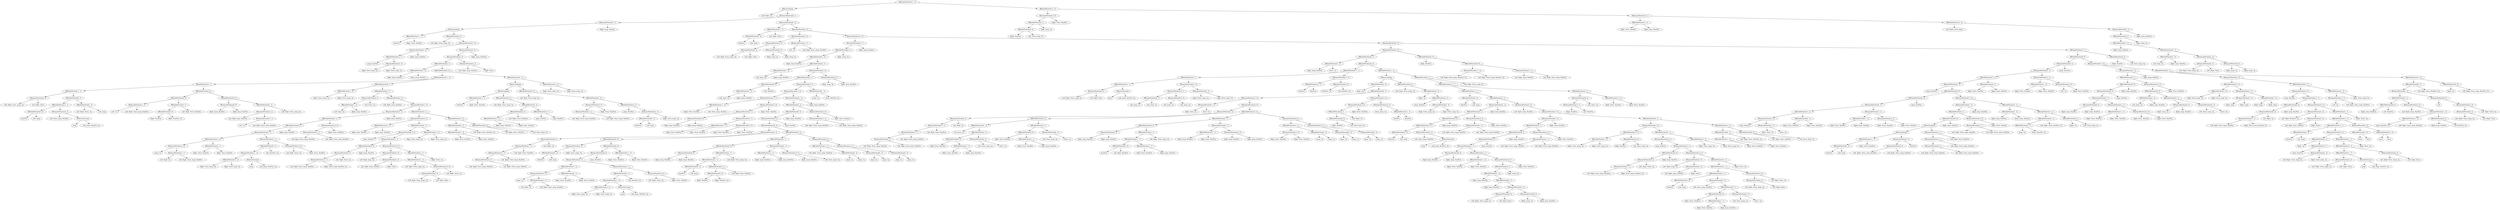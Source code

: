 digraph G {
  1 [ label="IfEnemyAtPosition(-1, -1)" ];
  2 [ label="IfMarioCanJump" ];
  3 [ label="Left, Right, Up" ];
  4 [ label="IfEnemyAtPosition(0, 1)" ];
  5 [ label="IfEnemyAtPosition(0, -1)" ];
  6 [ label="IfMarioCanJump" ];
  7 [ label="IfBlockAtPosition(-1, -1)" ];
  8 [ label="Run/Fire" ];
  9 [ label="Right, Down, Run/Fire" ];
  10 [ label="IfBlockAtPosition(2, 2)" ];
  11 [ label="Left, Right, Down, Jump, Up" ];
  12 [ label="IfEnemyAtPosition(-1, 0)" ];
  13 [ label="IfEnemyAtPosition(0, -1)" ];
  14 [ label="IfBlockAtPosition(-2, 1)" ];
  15 [ label="Jump, Run/Fire" ];
  16 [ label="IfEnemyAtPosition(2, -2)" ];
  17 [ label="Right, Down, Jump, Up" ];
  18 [ label="Right, Down, Jump, Up" ];
  19 [ label="Right, Jump, Run/Fire" ];
  20 [ label="IfEnemyAtPosition(1, 0)" ];
  21 [ label="IfEnemyAtPosition(1, 0)" ];
  22 [ label="IfBlockAtPosition(2, 1)" ];
  23 [ label="IfBlockAtPosition(1, -2)" ];
  24 [ label="Right, Jump, Run/Fire" ];
  25 [ label="Down, Jump, Run/Fire" ];
  26 [ label="IfBlockAtPosition(2, 0)" ];
  27 [ label="IfBlockAtPosition(-1, -1)" ];
  28 [ label="IfBlockAtPosition(1, 1)" ];
  29 [ label="IfBlockAtPosition(-1, -1)" ];
  30 [ label="IfEnemyAtPosition(2, 2)" ];
  31 [ label="Left, Right, Down, Jump, Up" ];
  32 [ label="Left, Right, Down" ];
  33 [ label="IfBlockAtPosition(0, 1)" ];
  34 [ label="IfBlockAtPosition(-2, -1)" ];
  35 [ label="IfBlockAtPosition(0, -2)" ];
  36 [ label="Run/Fire" ];
  37 [ label="Left, Jump" ];
  38 [ label="IfEnemyAtPosition(1, 2)" ];
  39 [ label="Left, Down, Jump, Run/Fire" ];
  40 [ label="IfMarioOnGround" ];
  41 [ label="Jump" ];
  42 [ label="Left, Jump, Run/Fire, Up" ];
  43 [ label="IfBlockAtPosition(1, -2)" ];
  44 [ label="Left, Right, Down, Up" ];
  45 [ label="Left, Jump" ];
  46 [ label="IfBlockAtPosition(2, 2)" ];
  47 [ label="IfBlockAtPosition(2, 0)" ];
  48 [ label="IfEnemyAtPosition(-1, 1)" ];
  49 [ label="Left, Up" ];
  50 [ label="Left, Right, Down, Jump, Run/Fire" ];
  51 [ label="IfBlockAtPosition(1, 1)" ];
  52 [ label="IfBlockAtPosition(2, 0)" ];
  53 [ label="Right, Run/Fire" ];
  54 [ label="Right, Run/Fire, Up" ];
  55 [ label="Left, Right, Down, Run/Fire" ];
  56 [ label="IfBlockAtPosition(0, 0)" ];
  57 [ label="IfEnemyAtPosition(0, 0)" ];
  58 [ label="Right, Jump, Run/Fire" ];
  59 [ label="Right, Jump, Run/Fire" ];
  60 [ label="IfBlockAtPosition(2, -1)" ];
  61 [ label="IfEnemyAtPosition(1, 2)" ];
  62 [ label="Left, Right, Jump, Run/Fire" ];
  63 [ label="IfEnemyAtPosition(-1, 1)" ];
  64 [ label="Left, Up" ];
  65 [ label="Left, Right, Down, Jump, Run/Fire" ];
  66 [ label="Left, Right, Down, Jump, Up" ];
  67 [ label="IfBlockAtPosition(0, 1)" ];
  68 [ label="IfBlockAtPosition(-1, 2)" ];
  69 [ label="Right, Down, Jump, Up" ];
  70 [ label="Right, Down, Jump, Up" ];
  71 [ label="IfBlockAtPosition(1, 1)" ];
  72 [ label="IfEnemyAtPosition(0, 2)" ];
  73 [ label="IfBlockAtPosition(1, -2)" ];
  74 [ label="Left, Jump, Up" ];
  75 [ label="Right, Jump, Run/Fire" ];
  76 [ label="Left, Down, Up" ];
  77 [ label="IfEnemyAtPosition(1, 2)" ];
  78 [ label="Left, Right, Jump, Run/Fire" ];
  79 [ label="IfEnemyAtPosition(-1, 0)" ];
  80 [ label="IfEnemyAtPosition(1, -2)" ];
  81 [ label="IfBlockAtPosition(1, 1)" ];
  82 [ label="IfBlockAtPosition(0, 0)" ];
  83 [ label="IfEnemyAtPosition(2, -1)" ];
  84 [ label="IfBlockAtPosition(-1, 2)" ];
  85 [ label="IfEnemyAtPosition(-2, 2)" ];
  86 [ label="Jump, Up" ];
  87 [ label="IfEnemyAtPosition(-1, 1)" ];
  88 [ label="Left, Right, Up" ];
  89 [ label="Left, Right, Down, Jump, Run/Fire" ];
  90 [ label="IfBlockAtPosition(2, -1)" ];
  91 [ label="Right, Down, Run/Fire" ];
  92 [ label="Right, Down, Run/Fire" ];
  93 [ label="IfEnemyAtPosition(-1, 1)" ];
  94 [ label="IfBlockAtPosition(0, -1)" ];
  95 [ label="IfEnemyAtPosition(-1, -2)" ];
  96 [ label="IfBlockAtPosition(-1, 2)" ];
  97 [ label="Right, Down, Jump, Up" ];
  98 [ label="Right, Down, Jump, Up" ];
  99 [ label="IfMarioOnGround" ];
  100 [ label="Jump" ];
  101 [ label="Left, Jump, Run/Fire, Up" ];
  102 [ label="Left, Run/Fire, Up" ];
  103 [ label="IfEnemyAtPosition(-2, 0)" ];
  104 [ label="Left, Right, Down, Up" ];
  105 [ label="Right, Down, Run/Fire" ];
  106 [ label="Right, Jump, Run/Fire" ];
  107 [ label="IfEnemyAtPosition(-2, 0)" ];
  108 [ label="IfEnemyAtPosition(-1, 1)" ];
  109 [ label="Left, Right, Down, Jump, Run/Fire" ];
  110 [ label="Left, Right, Down, Jump, Run/Fire" ];
  111 [ label="Right, Down, Run/Fire" ];
  112 [ label="Right, Jump, Run/Fire" ];
  113 [ label="IfBlockAtPosition(1, 1)" ];
  114 [ label="IfEnemyAtPosition(-2, 2)" ];
  115 [ label="IfBlockAtPosition(-2, -1)" ];
  116 [ label="Right, Jump, Run/Fire" ];
  117 [ label="Right, Jump, Run/Fire" ];
  118 [ label="IfBlockAtPosition(2, -1)" ];
  119 [ label="IfEnemyAtPosition(-2, 2)" ];
  120 [ label="Jump, Run/Fire" ];
  121 [ label="IfEnemyAtPosition(-1, 1)" ];
  122 [ label="IfBlockAtPosition(0, 0)" ];
  123 [ label="IfEnemyAtPosition(0, 2)" ];
  124 [ label="IfEnemyAtPosition(-1, 1)" ];
  125 [ label="Left, Right, Down, Jump, Run/Fire" ];
  126 [ label="Right, Down, Jump, Run/Fire, Up" ];
  127 [ label="Left, Right, Down, Up" ];
  128 [ label="Right, Jump, Run/Fire" ];
  129 [ label="IfEnemyAtPosition(-2, 2)" ];
  130 [ label="IfEnemyAtPosition(1, 0)" ];
  131 [ label="Left, Right, Jump, Up" ];
  132 [ label="IfEnemyAtPosition(1, 2)" ];
  133 [ label="Left, Right, Jump, Run/Fire" ];
  134 [ label="Right, Down" ];
  135 [ label="IfBlockAtPosition(1, -1)" ];
  136 [ label="IfBlockAtPosition(-2, -1)" ];
  137 [ label="Left, Right, Down, Jump, Up" ];
  138 [ label="IfEnemyAtPosition(-2, 0)" ];
  139 [ label="IfEnemyAtPosition(2, 2)" ];
  140 [ label="Left, Right, Down, Jump, Up" ];
  141 [ label="Left, Right, Down" ];
  142 [ label="Left, Right, Down, Up" ];
  143 [ label="Right, Down, Up" ];
  144 [ label="IfBlockAtPosition(-1, 2)" ];
  145 [ label="Right, Down, Jump, Up" ];
  146 [ label="Right, Down, Jump, Up" ];
  147 [ label="IfBlockAtPosition(-1, 2)" ];
  148 [ label="IfBlockAtPosition(0, -1)" ];
  149 [ label="IfBlockAtPosition(-1, -2)" ];
  150 [ label="Right, Down, Run/Fire" ];
  151 [ label="Right, Down, Run/Fire" ];
  152 [ label="Left, Right, Down, Run/Fire, Up" ];
  153 [ label="IfBlockAtPosition(2, 0)" ];
  154 [ label="Left, Right, Down, Run/Fire" ];
  155 [ label="Left, Down, Jump, Up" ];
  156 [ label="IfBlockAtPosition(1, -1)" ];
  157 [ label="IfMarioCanJump" ];
  158 [ label="IfMarioCanJump" ];
  159 [ label="IfBlockAtPosition(-1, -1)" ];
  160 [ label="Run/Fire" ];
  161 [ label="Right, Down, Run/Fire" ];
  162 [ label="IfBlockAtPosition(2, 2)" ];
  163 [ label="Left, Right, Down, Jump, Up" ];
  164 [ label="IfBlockAtPosition(1, 2)" ];
  165 [ label="IfBlockAtPosition(2, 0)" ];
  166 [ label="IfBlockAtPosition(-2, -1)" ];
  167 [ label="Right, Jump, Run/Fire" ];
  168 [ label="Right, Jump, Run/Fire" ];
  169 [ label="Left, Right, Down, Run/Fire" ];
  170 [ label="IfBlockAtPosition(-2, 1)" ];
  171 [ label="Jump, Run/Fire" ];
  172 [ label="Jump, Run/Fire" ];
  173 [ label="IfBlockAtPosition(2, 2)" ];
  174 [ label="Left, Right, Down, Jump, Up" ];
  175 [ label="IfBlockAtPosition(1, 2)" ];
  176 [ label="IfEnemyAtPosition(-2, 0)" ];
  177 [ label="IfEnemyAtPosition(-1, 1)" ];
  178 [ label="Left, Right, Down, Jump, Run/Fire" ];
  179 [ label="Left, Right, Down, Jump, Run/Fire" ];
  180 [ label="Right, Down, Run/Fire" ];
  181 [ label="IfBlockAtPosition(-2, 1)" ];
  182 [ label="Jump, Run/Fire" ];
  183 [ label="IfEnemyAtPosition(2, -2)" ];
  184 [ label="IfBlockAtPosition(0, -2)" ];
  185 [ label="Run/Fire" ];
  186 [ label="Left, Jump" ];
  187 [ label="Right, Down, Jump, Up" ];
  188 [ label="IfBlockAtPosition(-1, 2)" ];
  189 [ label="Right, Down, Jump, Up" ];
  190 [ label="Right, Down, Jump, Up" ];
  191 [ label="IfEnemyAtPosition(1, 2)" ];
  192 [ label="Left, Right, Jump, Run/Fire" ];
  193 [ label="Right, Down" ];
  194 [ label="Right, Jump, Run/Fire" ];
  195 [ label="Right, Jump, Run/Fire" ];
  196 [ label="IfEnemyAtPosition(0, -2)" ];
  197 [ label="IfBlockAtPosition(-1, -1)" ];
  198 [ label="IfBlockAtPosition(0, -2)" ];
  199 [ label="Run/Fire" ];
  200 [ label="Left, Jump" ];
  201 [ label="Left, Right, Down" ];
  202 [ label="IfEnemyAtPosition(1, 0)" ];
  203 [ label="IfEnemyAtPosition(1, 2)" ];
  204 [ label="IfEnemyAtPosition(2, -2)" ];
  205 [ label="IfEnemyAtPosition(2, 2)" ];
  206 [ label="Left, Right, Down, Jump, Up" ];
  207 [ label="Left, Right, Down" ];
  208 [ label="IfEnemyAtPosition(0, 2)" ];
  209 [ label="Right, Jump, Up" ];
  210 [ label="Right, Jump, Up" ];
  211 [ label="IfEnemyAtPosition(-1, 1)" ];
  212 [ label="Left, Up" ];
  213 [ label="Left, Right, Down, Jump, Run/Fire" ];
  214 [ label="IfEnemyAtPosition(-1, 0)" ];
  215 [ label="IfEnemyAtPosition(0, -1)" ];
  216 [ label="IfBlockAtPosition(2, 1)" ];
  217 [ label="IfBlockAtPosition(1, -2)" ];
  218 [ label="Right, Jump, Run/Fire" ];
  219 [ label="IfBlockAtPosition(2, -1)" ];
  220 [ label="IfBlockAtPosition(1, -2)" ];
  221 [ label="Left, Jump, Up" ];
  222 [ label="Right, Jump, Run/Fire" ];
  223 [ label="IfEnemyAtPosition(2, -2)" ];
  224 [ label="IfBlockAtPosition(0, -1)" ];
  225 [ label="IfBlockAtPosition(0, 0)" ];
  226 [ label="IfBlockAtPosition(1, -2)" ];
  227 [ label="Left, Jump, Up" ];
  228 [ label="Right, Jump, Run/Fire" ];
  229 [ label="Left, Run/Fire" ];
  230 [ label="IfEnemyAtPosition(-2, 2)" ];
  231 [ label="IfEnemyAtPosition(-1, 2)" ];
  232 [ label="IfEnemyAtPosition(-1, 1)" ];
  233 [ label="IfBlockAtPosition(-1, -2)" ];
  234 [ label="Right, Down, Run/Fire" ];
  235 [ label="Left, Down, Jump, Run/Fire" ];
  236 [ label="IfEnemyAtPosition(-2, 0)" ];
  237 [ label="IfEnemyAtPosition(2, -1)" ];
  238 [ label="IfEnemyAtPosition(0, 0)" ];
  239 [ label="Right, Jump, Run/Fire" ];
  240 [ label="Right, Jump, Run/Fire" ];
  241 [ label="IfEnemyAtPosition(-1, 1)" ];
  242 [ label="IfBlockAtPosition(-1, -2)" ];
  243 [ label="Right, Down, Run/Fire" ];
  244 [ label="Right, Down, Run/Fire" ];
  245 [ label="IfEnemyAtPosition(-2, 0)" ];
  246 [ label="Right, Down, Run/Fire" ];
  247 [ label="Right, Down, Run/Fire" ];
  248 [ label="Right, Down, Run/Fire" ];
  249 [ label="IfEnemyAtPosition(1, -2)" ];
  250 [ label="IfBlockAtPosition(1, 1)" ];
  251 [ label="IfBlockAtPosition(0, 0)" ];
  252 [ label="IfEnemyAtPosition(0, 2)" ];
  253 [ label="IfEnemyAtPosition(2, 0)" ];
  254 [ label="IfEnemyAtPosition(1, 2)" ];
  255 [ label="IfEnemyAtPosition(0, 2)" ];
  256 [ label="IfEnemyAtPosition(-1, 1)" ];
  257 [ label="IfEnemyAtPosition(-1, 1)" ];
  258 [ label="IfEnemyAtPosition(2, 2)" ];
  259 [ label="Left, Right, Down, Jump, Run/Fire" ];
  260 [ label="Left, Right, Down, Jump, Run/Fire" ];
  261 [ label="Left, Right, Down, Jump, Run/Fire" ];
  262 [ label="Left, Right, Down, Run/Fire" ];
  263 [ label="Left, Right, Up" ];
  264 [ label="IfBlockAtPosition(2, 0)" ];
  265 [ label="IfEnemyAtPosition(2, -2)" ];
  266 [ label="IfBlockAtPosition(0, -2)" ];
  267 [ label="Run/Fire" ];
  268 [ label="Left, Jump" ];
  269 [ label="Right, Down, Jump, Up" ];
  270 [ label="IfBlockAtPosition(0, 0)" ];
  271 [ label="IfEnemyAtPosition(0, 2)" ];
  272 [ label="IfEnemyAtPosition(2, -1)" ];
  273 [ label="IfBlockAtPosition(-1, 2)" ];
  274 [ label="IfEnemyAtPosition(-2, 2)" ];
  275 [ label="Jump, Up" ];
  276 [ label="IfEnemyAtPosition(-1, 1)" ];
  277 [ label="Left, Right, Up" ];
  278 [ label="Left, Right, Down, Jump, Run/Fire" ];
  279 [ label="IfBlockAtPosition(2, -1)" ];
  280 [ label="Right, Down, Run/Fire" ];
  281 [ label="Right, Down, Run/Fire" ];
  282 [ label="IfEnemyAtPosition(-1, 1)" ];
  283 [ label="IfBlockAtPosition(0, -1)" ];
  284 [ label="IfEnemyAtPosition(-1, -2)" ];
  285 [ label="IfBlockAtPosition(-1, 2)" ];
  286 [ label="Right, Down, Jump, Up" ];
  287 [ label="Right, Down, Jump, Up" ];
  288 [ label="IfMarioOnGround" ];
  289 [ label="Jump" ];
  290 [ label="Left, Jump, Run/Fire, Up" ];
  291 [ label="Left, Run/Fire, Up" ];
  292 [ label="IfEnemyAtPosition(-2, 0)" ];
  293 [ label="Left, Right, Down, Up" ];
  294 [ label="Right, Down, Run/Fire" ];
  295 [ label="Jump, Run/Fire" ];
  296 [ label="IfBlockAtPosition(-1, -2)" ];
  297 [ label="Right, Down, Run/Fire" ];
  298 [ label="Right, Down, Run/Fire" ];
  299 [ label="IfBlockAtPosition(-2, 2)" ];
  300 [ label="IfBlockAtPosition(2, -1)" ];
  301 [ label="IfBlockAtPosition(0, 0)" ];
  302 [ label="IfEnemyAtPosition(0, 0)" ];
  303 [ label="Right, Jump, Run/Fire" ];
  304 [ label="Right, Jump, Run/Fire" ];
  305 [ label="IfBlockAtPosition(2, -1)" ];
  306 [ label="IfBlockAtPosition(-2, -1)" ];
  307 [ label="IfBlockAtPosition(0, -2)" ];
  308 [ label="Run/Fire" ];
  309 [ label="Left, Jump" ];
  310 [ label="IfBlockAtPosition(1, 1)" ];
  311 [ label="IfBlockAtPosition(2, 0)" ];
  312 [ label="Right, Run/Fire" ];
  313 [ label="Right, Run/Fire, Up" ];
  314 [ label="Left, Right, Down, Run/Fire" ];
  315 [ label="Left, Right, Down, Jump, Up" ];
  316 [ label="IfEnemyAtPosition(2, -1)" ];
  317 [ label="IfBlockAtPosition(-2, -1)" ];
  318 [ label="Right, Jump, Run/Fire" ];
  319 [ label="Right, Jump, Run/Fire" ];
  320 [ label="IfEnemyAtPosition(-2, 0)" ];
  321 [ label="Right, Jump, Run/Fire" ];
  322 [ label="Left, Down, Jump, Up" ];
  323 [ label="IfEnemyAtPosition(2, 2)" ];
  324 [ label="IfBlockAtPosition(-2, -1)" ];
  325 [ label="Left, Right, Down, Jump, Run/Fire" ];
  326 [ label="IfBlockAtPosition(0, -2)" ];
  327 [ label="Jump, Up" ];
  328 [ label="Jump, Up" ];
  329 [ label="IfEnemyAtPosition(-2, 1)" ];
  330 [ label="IfEnemyAtPosition(0, -2)" ];
  331 [ label="Jump, Up" ];
  332 [ label="Jump, Up" ];
  333 [ label="IfEnemyAtPosition(2, -2)" ];
  334 [ label="Jump, Up" ];
  335 [ label="Jump, Up" ];
  336 [ label="Jump, Run/Fire" ];
  337 [ label="Right, Jump, Run/Fire" ];
  338 [ label="IfEnemyAtPosition(-2, 0)" ];
  339 [ label="IfEnemyAtPosition(-1, 1)" ];
  340 [ label="Left, Right, Down, Jump, Run/Fire" ];
  341 [ label="Left, Right, Down, Jump, Run/Fire" ];
  342 [ label="Right, Down, Run/Fire" ];
  343 [ label="Right, Jump, Run/Fire" ];
  344 [ label="IfBlockAtPosition(1, -1)" ];
  345 [ label="Jump, Up" ];
  346 [ label="Down, Run/Fire, Up" ];
  347 [ label="IfEnemyAtPosition(0, 2)" ];
  348 [ label="Right, Jump, Up" ];
  349 [ label="Right, Jump, Run/Fire" ];
  350 [ label="Right, Jump, Up" ];
  351 [ label="Right, Jump, Run/Fire" ];
  352 [ label="IfEnemyAtPosition(1, 0)" ];
  353 [ label="IfEnemyAtPosition(1, 0)" ];
  354 [ label="IfBlockAtPosition(2, 1)" ];
  355 [ label="IfBlockAtPosition(1, -2)" ];
  356 [ label="Right, Jump, Run/Fire" ];
  357 [ label="Down, Up" ];
  358 [ label="IfBlockAtPosition(2, 0)" ];
  359 [ label="IfBlockAtPosition(-1, -1)" ];
  360 [ label="IfBlockAtPosition(1, 1)" ];
  361 [ label="IfBlockAtPosition(-1, -1)" ];
  362 [ label="IfEnemyAtPosition(2, 2)" ];
  363 [ label="Left, Right, Down, Jump, Up" ];
  364 [ label="Left, Right, Down" ];
  365 [ label="IfMarioOnGround" ];
  366 [ label="Jump" ];
  367 [ label="Left, Jump, Run/Fire, Up" ];
  368 [ label="IfEnemyAtPosition(-2, -2)" ];
  369 [ label="IfEnemyAtPosition(-2, 1)" ];
  370 [ label="IfBlockAtPosition(0, -1)" ];
  371 [ label="Left, Jump, Up" ];
  372 [ label="Left, Jump, Up" ];
  373 [ label="IfEnemyAtPosition(1, 0)" ];
  374 [ label="Left, Jump, Up" ];
  375 [ label="Left, Jump, Up" ];
  376 [ label="IfEnemyAtPosition(2, -2)" ];
  377 [ label="Right, Down, Jump, Up" ];
  378 [ label="Right, Down, Jump, Up" ];
  379 [ label="IfEnemyAtPosition(-1, 2)" ];
  380 [ label="IfBlockAtPosition(-2, -1)" ];
  381 [ label="Run/Fire" ];
  382 [ label="Run/Fire" ];
  383 [ label="IfBlockAtPosition(2, 0)" ];
  384 [ label="Run/Fire, Up" ];
  385 [ label="Left, Run/Fire, Up" ];
  386 [ label="IfBlockAtPosition(1, -1)" ];
  387 [ label="IfMarioCanJump" ];
  388 [ label="IfBlockAtPosition(1, 2)" ];
  389 [ label="Right, Up" ];
  390 [ label="IfBlockAtPosition(2, -1)" ];
  391 [ label="IfEnemyAtPosition(-1, 0)" ];
  392 [ label="IfEnemyAtPosition(-1, 1)" ];
  393 [ label="Right, Down, Up" ];
  394 [ label="Down, Up" ];
  395 [ label="IfEnemyAtPosition(2, 0)" ];
  396 [ label="IfEnemyAtPosition(1, 2)" ];
  397 [ label="IfEnemyAtPosition(0, 2)" ];
  398 [ label="IfEnemyAtPosition(-1, 1)" ];
  399 [ label="IfEnemyAtPosition(-1, 1)" ];
  400 [ label="IfEnemyAtPosition(2, 2)" ];
  401 [ label="Left, Right, Down, Jump, Run/Fire" ];
  402 [ label="Left, Right, Down, Jump, Run/Fire" ];
  403 [ label="Left, Right, Down, Jump, Run/Fire" ];
  404 [ label="Left, Right, Down, Run/Fire" ];
  405 [ label="Left, Right, Up" ];
  406 [ label="IfBlockAtPosition(2, 0)" ];
  407 [ label="IfBlockAtPosition(1, -2)" ];
  408 [ label="Left, Jump, Up" ];
  409 [ label="IfBlockAtPosition(1, 1)" ];
  410 [ label="IfBlockAtPosition(0, 0)" ];
  411 [ label="Right, Down, Run/Fire" ];
  412 [ label="IfBlockAtPosition(-1, 1)" ];
  413 [ label="Right, Down, Run/Fire" ];
  414 [ label="Right, Jump, Run/Fire" ];
  415 [ label="IfEnemyAtPosition(0, -2)" ];
  416 [ label="Left, Down, Jump, Up" ];
  417 [ label="Down, Up" ];
  418 [ label="IfBlockAtPosition(1, 1)" ];
  419 [ label="IfBlockAtPosition(0, 0)" ];
  420 [ label="Right, Down, Run/Fire" ];
  421 [ label="IfBlockAtPosition(-1, 1)" ];
  422 [ label="Right, Down, Run/Fire" ];
  423 [ label="Right, Jump, Run/Fire" ];
  424 [ label="IfEnemyAtPosition(0, -2)" ];
  425 [ label="Left, Down, Jump, Up" ];
  426 [ label="Down, Up" ];
  427 [ label="IfBlockAtPosition(-2, 2)" ];
  428 [ label="IfBlockAtPosition(2, -1)" ];
  429 [ label="IfBlockAtPosition(0, 0)" ];
  430 [ label="IfEnemyAtPosition(0, 0)" ];
  431 [ label="Right, Jump, Run/Fire" ];
  432 [ label="Right, Jump, Run/Fire" ];
  433 [ label="IfBlockAtPosition(2, -1)" ];
  434 [ label="IfBlockAtPosition(-2, -1)" ];
  435 [ label="IfBlockAtPosition(0, -2)" ];
  436 [ label="Run/Fire" ];
  437 [ label="Left, Right, Run/Fire" ];
  438 [ label="IfBlockAtPosition(-1, 1)" ];
  439 [ label="Right, Down, Run/Fire" ];
  440 [ label="Right, Jump, Run/Fire" ];
  441 [ label="Left, Right, Down, Jump, Up" ];
  442 [ label="IfEnemyAtPosition(2, -1)" ];
  443 [ label="IfBlockAtPosition(-2, -1)" ];
  444 [ label="Right, Jump, Run/Fire" ];
  445 [ label="Right, Jump, Run/Fire" ];
  446 [ label="IfEnemyAtPosition(-2, 0)" ];
  447 [ label="Right, Jump, Run/Fire" ];
  448 [ label="Right, Jump, Run/Fire" ];
  449 [ label="IfEnemyAtPosition(2, 2)" ];
  450 [ label="IfBlockAtPosition(-2, -1)" ];
  451 [ label="IfEnemyAtPosition(-2, 0)" ];
  452 [ label="Right, Down, Run/Fire" ];
  453 [ label="Right, Down, Run/Fire" ];
  454 [ label="IfBlockAtPosition(0, -2)" ];
  455 [ label="Jump, Up" ];
  456 [ label="Jump, Up" ];
  457 [ label="IfEnemyAtPosition(-2, 1)" ];
  458 [ label="IfEnemyAtPosition(0, -2)" ];
  459 [ label="Jump, Up" ];
  460 [ label="Jump, Up" ];
  461 [ label="IfEnemyAtPosition(2, -2)" ];
  462 [ label="Jump, Up" ];
  463 [ label="Jump, Up" ];
  464 [ label="IfEnemyAtPosition(-2, 2)" ];
  465 [ label="IfEnemyAtPosition(-2, 0)" ];
  466 [ label="IfBlockAtPosition(2, 1)" ];
  467 [ label="IfBlockAtPosition(2, 0)" ];
  468 [ label="Right, Run/Fire" ];
  469 [ label="Left, Down, Jump, Up" ];
  470 [ label="Left, Right, Up" ];
  471 [ label="Right, Down, Run/Fire" ];
  472 [ label="IfEnemyAtPosition(-2, 2)" ];
  473 [ label="Down, Jump, Up" ];
  474 [ label="IfBlockAtPosition(-1, -1)" ];
  475 [ label="Run/Fire" ];
  476 [ label="Run/Fire" ];
  477 [ label="IfBlockAtPosition(2, 2)" ];
  478 [ label="Left, Right, Down, Jump, Up" ];
  479 [ label="IfBlockAtPosition(1, 2)" ];
  480 [ label="Right, Up" ];
  481 [ label="IfBlockAtPosition(-2, 1)" ];
  482 [ label="Jump, Run/Fire" ];
  483 [ label="IfEnemyAtPosition(2, -2)" ];
  484 [ label="Right, Down, Jump, Up" ];
  485 [ label="Right, Down, Jump, Up" ];
  486 [ label="IfBlockAtPosition(2, -1)" ];
  487 [ label="IfBlockAtPosition(-2, -1)" ];
  488 [ label="IfBlockAtPosition(-2, -1)" ];
  489 [ label="IfBlockAtPosition(0, -2)" ];
  490 [ label="Run/Fire" ];
  491 [ label="Left, Jump" ];
  492 [ label="IfBlockAtPosition(1, 1)" ];
  493 [ label="IfEnemyAtPosition(1, -2)" ];
  494 [ label="IfBlockAtPosition(1, 1)" ];
  495 [ label="IfBlockAtPosition(0, 0)" ];
  496 [ label="IfBlockAtPosition(-2, -1)" ];
  497 [ label="IfBlockAtPosition(0, -2)" ];
  498 [ label="Run/Fire" ];
  499 [ label="Left, Jump" ];
  500 [ label="IfEnemyAtPosition(1, 2)" ];
  501 [ label="Left, Down, Jump, Run/Fire" ];
  502 [ label="IfMarioOnGround" ];
  503 [ label="Jump" ];
  504 [ label="Left, Jump, Run/Fire, Up" ];
  505 [ label="Right, Jump, Run/Fire" ];
  506 [ label="IfEnemyAtPosition(-2, 0)" ];
  507 [ label="IfEnemyAtPosition(-1, 1)" ];
  508 [ label="Left, Right, Down, Jump, Run/Fire" ];
  509 [ label="Left, Right, Down, Jump, Run/Fire" ];
  510 [ label="Right, Down, Run/Fire" ];
  511 [ label="Right, Jump, Run/Fire" ];
  512 [ label="IfEnemyAtPosition(1, 2)" ];
  513 [ label="Left, Right, Jump, Run/Fire" ];
  514 [ label="IfEnemyAtPosition(-1, 0)" ];
  515 [ label="IfEnemyAtPosition(1, -2)" ];
  516 [ label="IfBlockAtPosition(1, 1)" ];
  517 [ label="IfBlockAtPosition(0, 0)" ];
  518 [ label="IfEnemyAtPosition(0, 2)" ];
  519 [ label="IfEnemyAtPosition(2, -1)" ];
  520 [ label="IfEnemyAtPosition(0, 0)" ];
  521 [ label="Right, Jump, Run/Fire" ];
  522 [ label="Right, Jump, Run/Fire" ];
  523 [ label="IfEnemyAtPosition(-1, 1)" ];
  524 [ label="IfBlockAtPosition(-1, -2)" ];
  525 [ label="Right, Down, Run/Fire" ];
  526 [ label="Right, Down, Run/Fire" ];
  527 [ label="IfEnemyAtPosition(-2, 0)" ];
  528 [ label="IfBlockAtPosition(2, 1)" ];
  529 [ label="IfBlockAtPosition(1, -2)" ];
  530 [ label="Right, Jump, Run/Fire" ];
  531 [ label="IfBlockAtPosition(2, -1)" ];
  532 [ label="Right, Jump, Run/Fire" ];
  533 [ label="IfEnemyAtPosition(2, -2)" ];
  534 [ label="IfEnemyAtPosition(2, 2)" ];
  535 [ label="Left, Right, Down, Jump, Up" ];
  536 [ label="Left, Right, Down" ];
  537 [ label="IfEnemyAtPosition(0, 2)" ];
  538 [ label="Right, Jump, Up" ];
  539 [ label="Right, Jump, Run/Fire" ];
  540 [ label="Right, Jump, Up" ];
  541 [ label="Right, Down, Run/Fire" ];
  542 [ label="Jump, Run/Fire" ];
  543 [ label="Right, Jump, Run/Fire" ];
  544 [ label="IfEnemyAtPosition(-2, 0)" ];
  545 [ label="IfEnemyAtPosition(-1, 1)" ];
  546 [ label="Left, Right, Down, Jump, Run/Fire" ];
  547 [ label="Left, Right, Down, Jump, Run/Fire" ];
  548 [ label="Right, Down, Run/Fire" ];
  549 [ label="Right, Jump, Run/Fire" ];
  550 [ label="IfBlockAtPosition(1, 1)" ];
  551 [ label="IfEnemyAtPosition(-2, 2)" ];
  552 [ label="IfBlockAtPosition(-1, 2)" ];
  553 [ label="IfBlockAtPosition(-1, 2)" ];
  554 [ label="Right, Down, Jump, Up" ];
  555 [ label="Right, Down, Jump, Up" ];
  556 [ label="IfBlockAtPosition(2, 0)" ];
  557 [ label="Right, Run/Fire" ];
  558 [ label="Left, Down, Jump, Up" ];
  559 [ label="IfBlockAtPosition(2, -1)" ];
  560 [ label="IfEnemyAtPosition(-2, 2)" ];
  561 [ label="Jump, Run/Fire" ];
  562 [ label="IfEnemyAtPosition(-1, 1)" ];
  563 [ label="IfBlockAtPosition(0, 0)" ];
  564 [ label="IfEnemyAtPosition(0, 2)" ];
  565 [ label="IfEnemyAtPosition(-1, 1)" ];
  566 [ label="Left, Right, Down, Jump, Run/Fire" ];
  567 [ label="Right, Down, Jump, Run/Fire, Up" ];
  568 [ label="Left, Right, Down, Up" ];
  569 [ label="Right, Jump, Run/Fire" ];
  570 [ label="IfEnemyAtPosition(-2, 2)" ];
  571 [ label="IfEnemyAtPosition(1, 0)" ];
  572 [ label="Left, Right, Jump, Up" ];
  573 [ label="IfEnemyAtPosition(1, 2)" ];
  574 [ label="Left, Right, Jump, Run/Fire" ];
  575 [ label="Right, Down" ];
  576 [ label="IfBlockAtPosition(1, -1)" ];
  577 [ label="IfBlockAtPosition(-2, -1)" ];
  578 [ label="IfBlockAtPosition(-2, -1)" ];
  579 [ label="IfBlockAtPosition(0, -2)" ];
  580 [ label="Run/Fire" ];
  581 [ label="Left, Jump" ];
  582 [ label="IfEnemyAtPosition(1, 2)" ];
  583 [ label="Left, Down, Jump, Run/Fire" ];
  584 [ label="IfBlockAtPosition(1, 1)" ];
  585 [ label="IfBlockAtPosition(0, 0)" ];
  586 [ label="Right, Down, Run/Fire" ];
  587 [ label="IfBlockAtPosition(-1, 1)" ];
  588 [ label="Right, Down, Run/Fire" ];
  589 [ label="Right, Jump, Run/Fire" ];
  590 [ label="IfEnemyAtPosition(0, -2)" ];
  591 [ label="Left, Down, Jump, Up" ];
  592 [ label="Down, Up" ];
  593 [ label="IfEnemyAtPosition(-2, 0)" ];
  594 [ label="IfEnemyAtPosition(2, 2)" ];
  595 [ label="Left, Right, Down, Jump, Up" ];
  596 [ label="Left, Right, Down" ];
  597 [ label="Left, Right, Down, Up" ];
  598 [ label="Right, Down, Up" ];
  599 [ label="IfBlockAtPosition(-1, 2)" ];
  600 [ label="Right, Down, Jump, Up" ];
  601 [ label="Right, Down, Jump, Up" ];
  602 [ label="IfBlockAtPosition(-1, 2)" ];
  603 [ label="IfBlockAtPosition(0, -1)" ];
  604 [ label="IfBlockAtPosition(-1, -2)" ];
  605 [ label="Right, Down, Run/Fire" ];
  606 [ label="Right, Down, Run/Fire" ];
  607 [ label="Left, Right, Down, Run/Fire, Up" ];
  608 [ label="IfBlockAtPosition(2, 0)" ];
  609 [ label="Left, Right, Down, Run/Fire" ];
  610 [ label="Left, Down, Jump, Up" ];
  611 [ label="IfBlockAtPosition(1, 1)" ];
  612 [ label="IfEnemyAtPosition(0, 2)" ];
  613 [ label="IfEnemyAtPosition(-2, 1)" ];
  614 [ label="Right, Run/Fire" ];
  615 [ label="Left, Run/Fire" ];
  616 [ label="Left, Down, Up" ];
  617 [ label="IfBlockAtPosition(-1, -2)" ];
  618 [ label="Right, Down, Run/Fire" ];
  619 [ label="Right, Down, Run/Fire" ];
  620 [ label="Left, Right, Down, Jump, Up" ];
  621 [ label="IfBlockAtPosition(2, 0)" ];
  622 [ label="Right, Run/Fire" ];
  623 [ label="IfBlockAtPosition(0, 0)" ];
  624 [ label="IfEnemyAtPosition(-1, -2)" ];
  625 [ label="Left, Right, Down, Jump, Run/Fire, Up" ];
  626 [ label="Left, Right, Down, Jump, Run/Fire, Up" ];
  627 [ label="IfEnemyAtPosition(-1, 1)" ];
  628 [ label="Left, Right, Jump, Run/Fire" ];
  629 [ label="Left, Right, Down, Jump, Run/Fire" ];
  630 [ label="IfBlockAtPosition(1, 1)" ];
  631 [ label="IfBlockAtPosition(0, 0)" ];
  632 [ label="IfEnemyAtPosition(0, 2)" ];
  633 [ label="IfEnemyAtPosition(2, -1)" ];
  634 [ label="IfBlockAtPosition(-1, 2)" ];
  635 [ label="IfEnemyAtPosition(-2, 2)" ];
  636 [ label="Jump, Run/Fire" ];
  637 [ label="IfBlockAtPosition(0, 0)" ];
  638 [ label="IfEnemyAtPosition(0, 2)" ];
  639 [ label="IfEnemyAtPosition(2, -1)" ];
  640 [ label="IfBlockAtPosition(-1, 2)" ];
  641 [ label="IfEnemyAtPosition(-2, 2)" ];
  642 [ label="Jump, Run/Fire" ];
  643 [ label="IfEnemyAtPosition(-1, 1)" ];
  644 [ label="Right, Down, Up" ];
  645 [ label="Down, Up" ];
  646 [ label="IfBlockAtPosition(2, -1)" ];
  647 [ label="Right, Down, Run/Fire" ];
  648 [ label="Right, Down, Run/Fire" ];
  649 [ label="IfEnemyAtPosition(-1, 1)" ];
  650 [ label="IfBlockAtPosition(-1, -2)" ];
  651 [ label="Right, Down, Run/Fire" ];
  652 [ label="Right, Down, Run/Fire" ];
  653 [ label="IfEnemyAtPosition(-2, 0)" ];
  654 [ label="Right, Down, Run/Fire" ];
  655 [ label="Right, Down, Run/Fire" ];
  656 [ label="Jump, Run/Fire" ];
  657 [ label="IfEnemyAtPosition(-1, 0)" ];
  658 [ label="IfEnemyAtPosition(1, -2)" ];
  659 [ label="IfBlockAtPosition(1, 1)" ];
  660 [ label="IfBlockAtPosition(0, 0)" ];
  661 [ label="IfMarioCanJump" ];
  662 [ label="IfMarioCanJump" ];
  663 [ label="IfBlockAtPosition(-1, -1)" ];
  664 [ label="IfBlockAtPosition(0, -2)" ];
  665 [ label="Run/Fire" ];
  666 [ label="Left, Jump" ];
  667 [ label="Right, Down, Run/Fire" ];
  668 [ label="IfEnemyAtPosition(1, 2)" ];
  669 [ label="IfEnemyAtPosition(2, 2)" ];
  670 [ label="Left, Right, Down, Jump, Run/Fire" ];
  671 [ label="Left, Right, Down, Jump, Run/Fire" ];
  672 [ label="Run/Fire" ];
  673 [ label="IfEnemyAtPosition(-1, 1)" ];
  674 [ label="IfEnemyAtPosition(-1, 1)" ];
  675 [ label="IfEnemyAtPosition(2, 2)" ];
  676 [ label="Left, Right, Down, Jump, Run/Fire" ];
  677 [ label="Left, Right, Down, Jump, Run/Fire" ];
  678 [ label="Left, Right, Down, Jump, Run/Fire" ];
  679 [ label="Left, Right, Down, Run/Fire" ];
  680 [ label="Right, Jump, Run/Fire" ];
  681 [ label="IfEnemyAtPosition(-2, 0)" ];
  682 [ label="IfEnemyAtPosition(-1, 1)" ];
  683 [ label="Left, Right, Down, Jump, Run/Fire" ];
  684 [ label="Left, Right, Down, Jump, Run/Fire" ];
  685 [ label="Right, Down, Run/Fire" ];
  686 [ label="Right, Jump, Run/Fire" ];
  687 [ label="IfBlockAtPosition(1, 1)" ];
  688 [ label="IfBlockAtPosition(1, -2)" ];
  689 [ label="Right, Jump, Run/Fire" ];
  690 [ label="Down, Jump, Run/Fire" ];
  691 [ label="IfBlockAtPosition(-1, 2)" ];
  692 [ label="IfBlockAtPosition(0, -1)" ];
  693 [ label="IfBlockAtPosition(1, -1)" ];
  694 [ label="Jump, Up" ];
  695 [ label="Down, Run/Fire, Up" ];
  696 [ label="Left, Right, Down, Run/Fire, Up" ];
  697 [ label="IfBlockAtPosition(2, 0)" ];
  698 [ label="Right, Up" ];
  699 [ label="Left, Down, Jump, Up" ];
  700 [ label="IfBlockAtPosition(2, -1)" ];
  701 [ label="Right, Down, Run/Fire" ];
  702 [ label="Right, Down, Run/Fire" ];
  703 [ label="IfEnemyAtPosition(-1, 1)" ];
  704 [ label="IfBlockAtPosition(-1, -2)" ];
  705 [ label="Right, Down, Run/Fire" ];
  706 [ label="Right, Down, Run/Fire" ];
  707 [ label="IfEnemyAtPosition(-2, 0)" ];
  708 [ label="Left, Up" ];
  709 [ label="Right, Down, Run/Fire" ];
  710 [ label="Jump, Run/Fire" ];
  711 [ label="IfEnemyAtPosition(-1, 0)" ];
  712 [ label="IfEnemyAtPosition(1, -2)" ];
  713 [ label="IfBlockAtPosition(1, 1)" ];
  714 [ label="IfBlockAtPosition(0, 0)" ];
  715 [ label="IfEnemyAtPosition(0, 2)" ];
  716 [ label="IfEnemyAtPosition(2, -1)" ];
  717 [ label="IfEnemyAtPosition(0, 0)" ];
  718 [ label="Right, Jump, Run/Fire" ];
  719 [ label="Right, Jump, Run/Fire" ];
  720 [ label="IfEnemyAtPosition(-1, 1)" ];
  721 [ label="IfBlockAtPosition(-1, -2)" ];
  722 [ label="Right, Down, Run/Fire" ];
  723 [ label="Right, Down, Run/Fire" ];
  724 [ label="IfEnemyAtPosition(-2, 0)" ];
  725 [ label="Right, Down, Run/Fire" ];
  726 [ label="Right, Down, Run/Fire" ];
  727 [ label="Jump, Run/Fire" ];
  728 [ label="Right, Jump, Run/Fire" ];
  729 [ label="IfEnemyAtPosition(-2, 0)" ];
  730 [ label="IfBlockAtPosition(2, 0)" ];
  731 [ label="IfBlockAtPosition(1, -2)" ];
  732 [ label="Left, Jump, Up" ];
  733 [ label="Right, Jump, Run/Fire" ];
  734 [ label="IfBlockAtPosition(1, 1)" ];
  735 [ label="IfEnemyAtPosition(0, 2)" ];
  736 [ label="Right, Jump, Up" ];
  737 [ label="Right, Jump, Run/Fire" ];
  738 [ label="IfEnemyAtPosition(0, -2)" ];
  739 [ label="Left, Down, Jump, Up" ];
  740 [ label="Down, Up" ];
  741 [ label="Right, Down, Run/Fire" ];
  742 [ label="Right, Jump, Run/Fire" ];
  743 [ label="IfBlockAtPosition(1, 1)" ];
  744 [ label="IfEnemyAtPosition(-2, 2)" ];
  745 [ label="IfBlockAtPosition(-1, 2)" ];
  746 [ label="IfBlockAtPosition(-1, 2)" ];
  747 [ label="Right, Down, Jump, Up" ];
  748 [ label="Right, Down, Jump, Up" ];
  749 [ label="IfEnemyAtPosition(-1, 1)" ];
  750 [ label="IfEnemyAtPosition(-1, 2)" ];
  751 [ label="Right, Jump" ];
  752 [ label="Right, Jump" ];
  753 [ label="IfBlockAtPosition(1, -2)" ];
  754 [ label="Right, Jump" ];
  755 [ label="Right, Jump" ];
  756 [ label="IfBlockAtPosition(2, -1)" ];
  757 [ label="IfEnemyAtPosition(-2, 2)" ];
  758 [ label="Jump, Run/Fire" ];
  759 [ label="IfEnemyAtPosition(-1, 1)" ];
  760 [ label="IfBlockAtPosition(0, 0)" ];
  761 [ label="IfEnemyAtPosition(0, 2)" ];
  762 [ label="IfEnemyAtPosition(-1, 1)" ];
  763 [ label="Left, Right, Down, Jump, Run/Fire" ];
  764 [ label="Right, Down, Jump, Run/Fire, Up" ];
  765 [ label="Left, Right, Up" ];
  766 [ label="Right, Jump, Run/Fire" ];
  767 [ label="IfEnemyAtPosition(-2, 2)" ];
  768 [ label="IfEnemyAtPosition(1, 0)" ];
  769 [ label="Left, Right, Run/Fire, Up" ];
  770 [ label="IfEnemyAtPosition(1, 2)" ];
  771 [ label="Left, Right, Jump, Run/Fire" ];
  772 [ label="Right, Down" ];
  773 [ label="IfBlockAtPosition(1, -1)" ];
  774 [ label="IfBlockAtPosition(-2, -1)" ];
  775 [ label="IfBlockAtPosition(-2, -1)" ];
  776 [ label="IfBlockAtPosition(0, -2)" ];
  777 [ label="Run/Fire" ];
  778 [ label="Left, Jump" ];
  779 [ label="IfEnemyAtPosition(-2, 2)" ];
  780 [ label="IfBlockAtPosition(1, 2)" ];
  781 [ label="Right, Up" ];
  782 [ label="IfBlockAtPosition(-2, 1)" ];
  783 [ label="Jump, Run/Fire" ];
  784 [ label="IfEnemyAtPosition(2, -2)" ];
  785 [ label="Left, Right, Down, Jump, Up" ];
  786 [ label="Right, Down, Jump, Up" ];
  787 [ label="IfBlockAtPosition(1, -1)" ];
  788 [ label="IfBlockAtPosition(-2, -1)" ];
  789 [ label="IfBlockAtPosition(-1, -1)" ];
  790 [ label="IfEnemyAtPosition(2, 2)" ];
  791 [ label="Left, Right, Down, Jump, Up" ];
  792 [ label="Left, Right, Down" ];
  793 [ label="IfMarioOnGround" ];
  794 [ label="Jump" ];
  795 [ label="Left, Jump, Run/Fire, Up" ];
  796 [ label="IfEnemyAtPosition(2, 2)" ];
  797 [ label="Left, Right, Down, Jump, Up" ];
  798 [ label="Left, Right, Down" ];
  799 [ label="Right, Down, Up" ];
  800 [ label="IfEnemyAtPosition(1, 0)" ];
  801 [ label="IfBlockAtPosition(-2, 2)" ];
  802 [ label="None" ];
  803 [ label="None" ];
  804 [ label="IfEnemyAtPosition(-1, 0)" ];
  805 [ label="None" ];
  806 [ label="None" ];
  807 [ label="Right, Down, Up" ];
  808 [ label="IfBlockAtPosition(-1, 2)" ];
  809 [ label="IfEnemyAtPosition(-1, 1)" ];
  810 [ label="Left, Up" ];
  811 [ label="Left, Right, Down, Jump, Run/Fire" ];
  812 [ label="Right, Down, Jump, Up" ];
  813 [ label="IfBlockAtPosition(-1, 2)" ];
  814 [ label="IfBlockAtPosition(0, -1)" ];
  815 [ label="IfEnemyAtPosition(2, -2)" ];
  816 [ label="IfBlockAtPosition(0, -1)" ];
  817 [ label="IfBlockAtPosition(0, 0)" ];
  818 [ label="Right, Jump, Run/Fire" ];
  819 [ label="Left, Run/Fire" ];
  820 [ label="IfEnemyAtPosition(1, 2)" ];
  821 [ label="Left, Right, Jump, Run/Fire" ];
  822 [ label="IfEnemyAtPosition(-1, -2)" ];
  823 [ label="IfBlockAtPosition(-1, -2)" ];
  824 [ label="Jump, Run/Fire, Up" ];
  825 [ label="Left, Right, Down, Jump, Run/Fire" ];
  826 [ label="IfBlockAtPosition(2, 0)" ];
  827 [ label="Right, Jump, Run/Fire" ];
  828 [ label="Left, Run/Fire, Up" ];
  829 [ label="IfEnemyAtPosition(0, 2)" ];
  830 [ label="Left" ];
  831 [ label="IfEnemyAtPosition(-2, 0)" ];
  832 [ label="IfEnemyAtPosition(2, 2)" ];
  833 [ label="Left, Right, Down, Jump, Up" ];
  834 [ label="Left, Right, Down" ];
  835 [ label="Left, Right, Down, Up" ];
  836 [ label="Left, Right, Down, Run/Fire, Up" ];
  837 [ label="IfBlockAtPosition(2, 0)" ];
  838 [ label="Right, Up" ];
  839 [ label="Left, Right, Down, Jump, Run/Fire, Up" ];
  840 [ label="IfBlockAtPosition(2, 0)" ];
  841 [ label="Right, Run/Fire" ];
  842 [ label="Left, Down, Jump, Up" ];
  843 [ label="IfBlockAtPosition(-2, -2)" ];
  844 [ label="IfEnemyAtPosition(-2, 0)" ];
  845 [ label="IfBlockAtPosition(2, 1)" ];
  846 [ label="IfBlockAtPosition(2, 0)" ];
  847 [ label="Right, Run/Fire" ];
  848 [ label="Left, Down, Jump, Up" ];
  849 [ label="Right, Jump, Up" ];
  850 [ label="Right, Down, Run/Fire" ];
  851 [ label="IfEnemyAtPosition(-2, 1)" ];
  852 [ label="IfBlockAtPosition(-1, 1)" ];
  853 [ label="Right, Down, Run/Fire" ];
  854 [ label="Right, Jump, Run/Fire" ];
  855 [ label="IfBlockAtPosition(-2, -2)" ];
  856 [ label="Left, Right, Down, Jump" ];
  857 [ label="IfEnemyAtPosition(0, -1)" ];
  858 [ label="IfBlockAtPosition(2, 1)" ];
  859 [ label="IfBlockAtPosition(1, -2)" ];
  860 [ label="Right, Jump, Run/Fire" ];
  861 [ label="IfBlockAtPosition(2, -1)" ];
  862 [ label="IfBlockAtPosition(1, -2)" ];
  863 [ label="Left, Jump, Up" ];
  864 [ label="Right, Jump, Run/Fire" ];
  865 [ label="IfEnemyAtPosition(2, -2)" ];
  866 [ label="IfEnemyAtPosition(2, 2)" ];
  867 [ label="Left, Right, Down, Jump, Up" ];
  868 [ label="Left, Right, Down" ];
  869 [ label="IfEnemyAtPosition(0, 2)" ];
  870 [ label="Right, Jump, Up" ];
  871 [ label="Right, Jump, Up" ];
  872 [ label="Right, Jump, Up" ];
  873 [ label="Right, Jump, Run/Fire" ];
  7 -> 8;
  7 -> 9;
  16 -> 17;
  16 -> 18;
  14 -> 15;
  14 -> 16;
  13 -> 14;
  13 -> 19;
  23 -> 24;
  23 -> 25;
  30 -> 31;
  30 -> 32;
  35 -> 36;
  35 -> 37;
  40 -> 41;
  40 -> 42;
  38 -> 39;
  38 -> 40;
  34 -> 35;
  34 -> 38;
  43 -> 44;
  43 -> 45;
  33 -> 34;
  33 -> 43;
  29 -> 30;
  29 -> 33;
  48 -> 49;
  48 -> 50;
  52 -> 53;
  52 -> 54;
  51 -> 52;
  51 -> 55;
  47 -> 48;
  47 -> 51;
  57 -> 58;
  57 -> 59;
  63 -> 64;
  63 -> 65;
  61 -> 62;
  61 -> 63;
  60 -> 61;
  60 -> 66;
  56 -> 57;
  56 -> 60;
  46 -> 47;
  46 -> 56;
  28 -> 29;
  28 -> 46;
  68 -> 69;
  68 -> 70;
  73 -> 74;
  73 -> 75;
  72 -> 73;
  72 -> 76;
  87 -> 88;
  87 -> 89;
  85 -> 86;
  85 -> 87;
  90 -> 91;
  90 -> 92;
  84 -> 85;
  84 -> 90;
  96 -> 97;
  96 -> 98;
  99 -> 100;
  99 -> 101;
  95 -> 96;
  95 -> 99;
  94 -> 95;
  94 -> 102;
  103 -> 104;
  103 -> 105;
  93 -> 94;
  93 -> 103;
  83 -> 84;
  83 -> 93;
  82 -> 83;
  82 -> 106;
  108 -> 109;
  108 -> 110;
  107 -> 108;
  107 -> 111;
  81 -> 82;
  81 -> 107;
  80 -> 81;
  80 -> 112;
  115 -> 116;
  115 -> 117;
  124 -> 125;
  124 -> 126;
  123 -> 124;
  123 -> 127;
  122 -> 123;
  122 -> 128;
  132 -> 133;
  132 -> 134;
  130 -> 131;
  130 -> 132;
  139 -> 140;
  139 -> 141;
  138 -> 139;
  138 -> 142;
  136 -> 137;
  136 -> 138;
  135 -> 136;
  135 -> 143;
  129 -> 130;
  129 -> 135;
  121 -> 122;
  121 -> 129;
  119 -> 120;
  119 -> 121;
  144 -> 145;
  144 -> 146;
  118 -> 119;
  118 -> 144;
  114 -> 115;
  114 -> 118;
  149 -> 150;
  149 -> 151;
  148 -> 149;
  148 -> 152;
  153 -> 154;
  153 -> 155;
  147 -> 148;
  147 -> 153;
  113 -> 114;
  113 -> 147;
  79 -> 80;
  79 -> 113;
  77 -> 78;
  77 -> 79;
  71 -> 72;
  71 -> 77;
  67 -> 68;
  67 -> 71;
  27 -> 28;
  27 -> 67;
  159 -> 160;
  159 -> 161;
  166 -> 167;
  166 -> 168;
  165 -> 166;
  165 -> 169;
  170 -> 171;
  170 -> 172;
  164 -> 165;
  164 -> 170;
  162 -> 163;
  162 -> 164;
  158 -> 159;
  158 -> 162;
  177 -> 178;
  177 -> 179;
  176 -> 177;
  176 -> 180;
  184 -> 185;
  184 -> 186;
  183 -> 184;
  183 -> 187;
  181 -> 182;
  181 -> 183;
  175 -> 176;
  175 -> 181;
  173 -> 174;
  173 -> 175;
  157 -> 158;
  157 -> 173;
  188 -> 189;
  188 -> 190;
  156 -> 157;
  156 -> 188;
  26 -> 27;
  26 -> 156;
  22 -> 23;
  22 -> 26;
  191 -> 192;
  191 -> 193;
  21 -> 22;
  21 -> 191;
  20 -> 21;
  20 -> 194;
  12 -> 13;
  12 -> 20;
  10 -> 11;
  10 -> 12;
  6 -> 7;
  6 -> 10;
  5 -> 6;
  5 -> 195;
  198 -> 199;
  198 -> 200;
  197 -> 198;
  197 -> 201;
  205 -> 206;
  205 -> 207;
  208 -> 209;
  208 -> 210;
  204 -> 205;
  204 -> 208;
  211 -> 212;
  211 -> 213;
  203 -> 204;
  203 -> 211;
  220 -> 221;
  220 -> 222;
  226 -> 227;
  226 -> 228;
  225 -> 226;
  225 -> 229;
  233 -> 234;
  233 -> 235;
  238 -> 239;
  238 -> 240;
  242 -> 243;
  242 -> 244;
  245 -> 246;
  245 -> 247;
  241 -> 242;
  241 -> 245;
  237 -> 238;
  237 -> 241;
  236 -> 237;
  236 -> 248;
  232 -> 233;
  232 -> 236;
  258 -> 259;
  258 -> 260;
  257 -> 258;
  257 -> 261;
  256 -> 257;
  256 -> 262;
  255 -> 256;
  255 -> 263;
  266 -> 267;
  266 -> 268;
  265 -> 266;
  265 -> 269;
  276 -> 277;
  276 -> 278;
  274 -> 275;
  274 -> 276;
  279 -> 280;
  279 -> 281;
  273 -> 274;
  273 -> 279;
  285 -> 286;
  285 -> 287;
  288 -> 289;
  288 -> 290;
  284 -> 285;
  284 -> 288;
  283 -> 284;
  283 -> 291;
  292 -> 293;
  292 -> 294;
  282 -> 283;
  282 -> 292;
  272 -> 273;
  272 -> 282;
  271 -> 272;
  271 -> 295;
  296 -> 297;
  296 -> 298;
  270 -> 271;
  270 -> 296;
  264 -> 265;
  264 -> 270;
  254 -> 255;
  254 -> 264;
  302 -> 303;
  302 -> 304;
  307 -> 308;
  307 -> 309;
  311 -> 312;
  311 -> 313;
  310 -> 311;
  310 -> 314;
  306 -> 307;
  306 -> 310;
  305 -> 306;
  305 -> 315;
  301 -> 302;
  301 -> 305;
  317 -> 318;
  317 -> 319;
  320 -> 321;
  320 -> 322;
  316 -> 317;
  316 -> 320;
  300 -> 301;
  300 -> 316;
  326 -> 327;
  326 -> 328;
  324 -> 325;
  324 -> 326;
  330 -> 331;
  330 -> 332;
  333 -> 334;
  333 -> 335;
  329 -> 330;
  329 -> 333;
  323 -> 324;
  323 -> 329;
  299 -> 300;
  299 -> 323;
  253 -> 254;
  253 -> 299;
  252 -> 253;
  252 -> 336;
  251 -> 252;
  251 -> 337;
  339 -> 340;
  339 -> 341;
  338 -> 339;
  338 -> 342;
  250 -> 251;
  250 -> 338;
  249 -> 250;
  249 -> 343;
  231 -> 232;
  231 -> 249;
  344 -> 345;
  344 -> 346;
  230 -> 231;
  230 -> 344;
  224 -> 225;
  224 -> 230;
  347 -> 348;
  347 -> 349;
  223 -> 224;
  223 -> 347;
  219 -> 220;
  219 -> 223;
  217 -> 218;
  217 -> 219;
  216 -> 217;
  216 -> 350;
  215 -> 216;
  215 -> 351;
  355 -> 356;
  355 -> 357;
  362 -> 363;
  362 -> 364;
  365 -> 366;
  365 -> 367;
  361 -> 362;
  361 -> 365;
  370 -> 371;
  370 -> 372;
  373 -> 374;
  373 -> 375;
  369 -> 370;
  369 -> 373;
  376 -> 377;
  376 -> 378;
  368 -> 369;
  368 -> 376;
  360 -> 361;
  360 -> 368;
  380 -> 381;
  380 -> 382;
  383 -> 384;
  383 -> 385;
  379 -> 380;
  379 -> 383;
  359 -> 360;
  359 -> 379;
  392 -> 393;
  392 -> 394;
  400 -> 401;
  400 -> 402;
  399 -> 400;
  399 -> 403;
  398 -> 399;
  398 -> 404;
  397 -> 398;
  397 -> 405;
  412 -> 413;
  412 -> 414;
  410 -> 411;
  410 -> 412;
  415 -> 416;
  415 -> 417;
  409 -> 410;
  409 -> 415;
  407 -> 408;
  407 -> 409;
  421 -> 422;
  421 -> 423;
  419 -> 420;
  419 -> 421;
  424 -> 425;
  424 -> 426;
  418 -> 419;
  418 -> 424;
  406 -> 407;
  406 -> 418;
  396 -> 397;
  396 -> 406;
  430 -> 431;
  430 -> 432;
  435 -> 436;
  435 -> 437;
  438 -> 439;
  438 -> 440;
  434 -> 435;
  434 -> 438;
  433 -> 434;
  433 -> 441;
  429 -> 430;
  429 -> 433;
  443 -> 444;
  443 -> 445;
  446 -> 447;
  446 -> 448;
  442 -> 443;
  442 -> 446;
  428 -> 429;
  428 -> 442;
  451 -> 452;
  451 -> 453;
  454 -> 455;
  454 -> 456;
  450 -> 451;
  450 -> 454;
  458 -> 459;
  458 -> 460;
  461 -> 462;
  461 -> 463;
  457 -> 458;
  457 -> 461;
  449 -> 450;
  449 -> 457;
  427 -> 428;
  427 -> 449;
  395 -> 396;
  395 -> 427;
  391 -> 392;
  391 -> 395;
  467 -> 468;
  467 -> 469;
  466 -> 467;
  466 -> 470;
  465 -> 466;
  465 -> 471;
  474 -> 475;
  474 -> 476;
  472 -> 473;
  472 -> 474;
  464 -> 465;
  464 -> 472;
  390 -> 391;
  390 -> 464;
  388 -> 389;
  388 -> 390;
  483 -> 484;
  483 -> 485;
  481 -> 482;
  481 -> 483;
  479 -> 480;
  479 -> 481;
  477 -> 478;
  477 -> 479;
  387 -> 388;
  387 -> 477;
  489 -> 490;
  489 -> 491;
  497 -> 498;
  497 -> 499;
  502 -> 503;
  502 -> 504;
  500 -> 501;
  500 -> 502;
  496 -> 497;
  496 -> 500;
  495 -> 496;
  495 -> 505;
  507 -> 508;
  507 -> 509;
  506 -> 507;
  506 -> 510;
  494 -> 495;
  494 -> 506;
  493 -> 494;
  493 -> 511;
  520 -> 521;
  520 -> 522;
  524 -> 525;
  524 -> 526;
  534 -> 535;
  534 -> 536;
  537 -> 538;
  537 -> 539;
  533 -> 534;
  533 -> 537;
  531 -> 532;
  531 -> 533;
  529 -> 530;
  529 -> 531;
  528 -> 529;
  528 -> 540;
  527 -> 528;
  527 -> 541;
  523 -> 524;
  523 -> 527;
  519 -> 520;
  519 -> 523;
  518 -> 519;
  518 -> 542;
  517 -> 518;
  517 -> 543;
  545 -> 546;
  545 -> 547;
  544 -> 545;
  544 -> 548;
  516 -> 517;
  516 -> 544;
  515 -> 516;
  515 -> 549;
  553 -> 554;
  553 -> 555;
  556 -> 557;
  556 -> 558;
  552 -> 553;
  552 -> 556;
  565 -> 566;
  565 -> 567;
  564 -> 565;
  564 -> 568;
  563 -> 564;
  563 -> 569;
  573 -> 574;
  573 -> 575;
  571 -> 572;
  571 -> 573;
  579 -> 580;
  579 -> 581;
  587 -> 588;
  587 -> 589;
  585 -> 586;
  585 -> 587;
  590 -> 591;
  590 -> 592;
  584 -> 585;
  584 -> 590;
  582 -> 583;
  582 -> 584;
  578 -> 579;
  578 -> 582;
  594 -> 595;
  594 -> 596;
  593 -> 594;
  593 -> 597;
  577 -> 578;
  577 -> 593;
  576 -> 577;
  576 -> 598;
  570 -> 571;
  570 -> 576;
  562 -> 563;
  562 -> 570;
  560 -> 561;
  560 -> 562;
  599 -> 600;
  599 -> 601;
  559 -> 560;
  559 -> 599;
  551 -> 552;
  551 -> 559;
  604 -> 605;
  604 -> 606;
  603 -> 604;
  603 -> 607;
  608 -> 609;
  608 -> 610;
  602 -> 603;
  602 -> 608;
  550 -> 551;
  550 -> 602;
  514 -> 515;
  514 -> 550;
  512 -> 513;
  512 -> 514;
  492 -> 493;
  492 -> 512;
  488 -> 489;
  488 -> 492;
  613 -> 614;
  613 -> 615;
  612 -> 613;
  612 -> 616;
  617 -> 618;
  617 -> 619;
  611 -> 612;
  611 -> 617;
  487 -> 488;
  487 -> 611;
  486 -> 487;
  486 -> 620;
  386 -> 387;
  386 -> 486;
  358 -> 359;
  358 -> 386;
  354 -> 355;
  354 -> 358;
  624 -> 625;
  624 -> 626;
  627 -> 628;
  627 -> 629;
  623 -> 624;
  623 -> 627;
  621 -> 622;
  621 -> 623;
  353 -> 354;
  353 -> 621;
  643 -> 644;
  643 -> 645;
  641 -> 642;
  641 -> 643;
  646 -> 647;
  646 -> 648;
  640 -> 641;
  640 -> 646;
  650 -> 651;
  650 -> 652;
  653 -> 654;
  653 -> 655;
  649 -> 650;
  649 -> 653;
  639 -> 640;
  639 -> 649;
  638 -> 639;
  638 -> 656;
  664 -> 665;
  664 -> 666;
  663 -> 664;
  663 -> 667;
  669 -> 670;
  669 -> 671;
  668 -> 669;
  668 -> 672;
  662 -> 663;
  662 -> 668;
  675 -> 676;
  675 -> 677;
  674 -> 675;
  674 -> 678;
  673 -> 674;
  673 -> 679;
  661 -> 662;
  661 -> 673;
  660 -> 661;
  660 -> 680;
  682 -> 683;
  682 -> 684;
  681 -> 682;
  681 -> 685;
  659 -> 660;
  659 -> 681;
  658 -> 659;
  658 -> 686;
  688 -> 689;
  688 -> 690;
  693 -> 694;
  693 -> 695;
  692 -> 693;
  692 -> 696;
  697 -> 698;
  697 -> 699;
  691 -> 692;
  691 -> 697;
  687 -> 688;
  687 -> 691;
  657 -> 658;
  657 -> 687;
  637 -> 638;
  637 -> 657;
  635 -> 636;
  635 -> 637;
  700 -> 701;
  700 -> 702;
  634 -> 635;
  634 -> 700;
  704 -> 705;
  704 -> 706;
  707 -> 708;
  707 -> 709;
  703 -> 704;
  703 -> 707;
  633 -> 634;
  633 -> 703;
  632 -> 633;
  632 -> 710;
  717 -> 718;
  717 -> 719;
  721 -> 722;
  721 -> 723;
  724 -> 725;
  724 -> 726;
  720 -> 721;
  720 -> 724;
  716 -> 717;
  716 -> 720;
  715 -> 716;
  715 -> 727;
  714 -> 715;
  714 -> 728;
  731 -> 732;
  731 -> 733;
  735 -> 736;
  735 -> 737;
  738 -> 739;
  738 -> 740;
  734 -> 735;
  734 -> 738;
  730 -> 731;
  730 -> 734;
  729 -> 730;
  729 -> 741;
  713 -> 714;
  713 -> 729;
  712 -> 713;
  712 -> 742;
  746 -> 747;
  746 -> 748;
  750 -> 751;
  750 -> 752;
  753 -> 754;
  753 -> 755;
  749 -> 750;
  749 -> 753;
  745 -> 746;
  745 -> 749;
  762 -> 763;
  762 -> 764;
  761 -> 762;
  761 -> 765;
  760 -> 761;
  760 -> 766;
  770 -> 771;
  770 -> 772;
  768 -> 769;
  768 -> 770;
  776 -> 777;
  776 -> 778;
  784 -> 785;
  784 -> 786;
  782 -> 783;
  782 -> 784;
  780 -> 781;
  780 -> 782;
  790 -> 791;
  790 -> 792;
  793 -> 794;
  793 -> 795;
  789 -> 790;
  789 -> 793;
  796 -> 797;
  796 -> 798;
  788 -> 789;
  788 -> 796;
  787 -> 788;
  787 -> 799;
  779 -> 780;
  779 -> 787;
  775 -> 776;
  775 -> 779;
  801 -> 802;
  801 -> 803;
  804 -> 805;
  804 -> 806;
  800 -> 801;
  800 -> 804;
  774 -> 775;
  774 -> 800;
  773 -> 774;
  773 -> 807;
  767 -> 768;
  767 -> 773;
  759 -> 760;
  759 -> 767;
  757 -> 758;
  757 -> 759;
  809 -> 810;
  809 -> 811;
  808 -> 809;
  808 -> 812;
  756 -> 757;
  756 -> 808;
  744 -> 745;
  744 -> 756;
  817 -> 818;
  817 -> 819;
  823 -> 824;
  823 -> 825;
  826 -> 827;
  826 -> 828;
  822 -> 823;
  822 -> 826;
  820 -> 821;
  820 -> 822;
  816 -> 817;
  816 -> 820;
  832 -> 833;
  832 -> 834;
  831 -> 832;
  831 -> 835;
  829 -> 830;
  829 -> 831;
  815 -> 816;
  815 -> 829;
  814 -> 815;
  814 -> 836;
  837 -> 838;
  837 -> 839;
  813 -> 814;
  813 -> 837;
  743 -> 744;
  743 -> 813;
  711 -> 712;
  711 -> 743;
  631 -> 632;
  631 -> 711;
  840 -> 841;
  840 -> 842;
  630 -> 631;
  630 -> 840;
  352 -> 353;
  352 -> 630;
  214 -> 215;
  214 -> 352;
  202 -> 203;
  202 -> 214;
  196 -> 197;
  196 -> 202;
  4 -> 5;
  4 -> 196;
  2 -> 3;
  2 -> 4;
  846 -> 847;
  846 -> 848;
  845 -> 846;
  845 -> 849;
  844 -> 845;
  844 -> 850;
  852 -> 853;
  852 -> 854;
  862 -> 863;
  862 -> 864;
  866 -> 867;
  866 -> 868;
  869 -> 870;
  869 -> 871;
  865 -> 866;
  865 -> 869;
  861 -> 862;
  861 -> 865;
  859 -> 860;
  859 -> 861;
  858 -> 859;
  858 -> 872;
  857 -> 858;
  857 -> 873;
  855 -> 856;
  855 -> 857;
  851 -> 852;
  851 -> 855;
  843 -> 844;
  843 -> 851;
  1 -> 2;
  1 -> 843;
}
